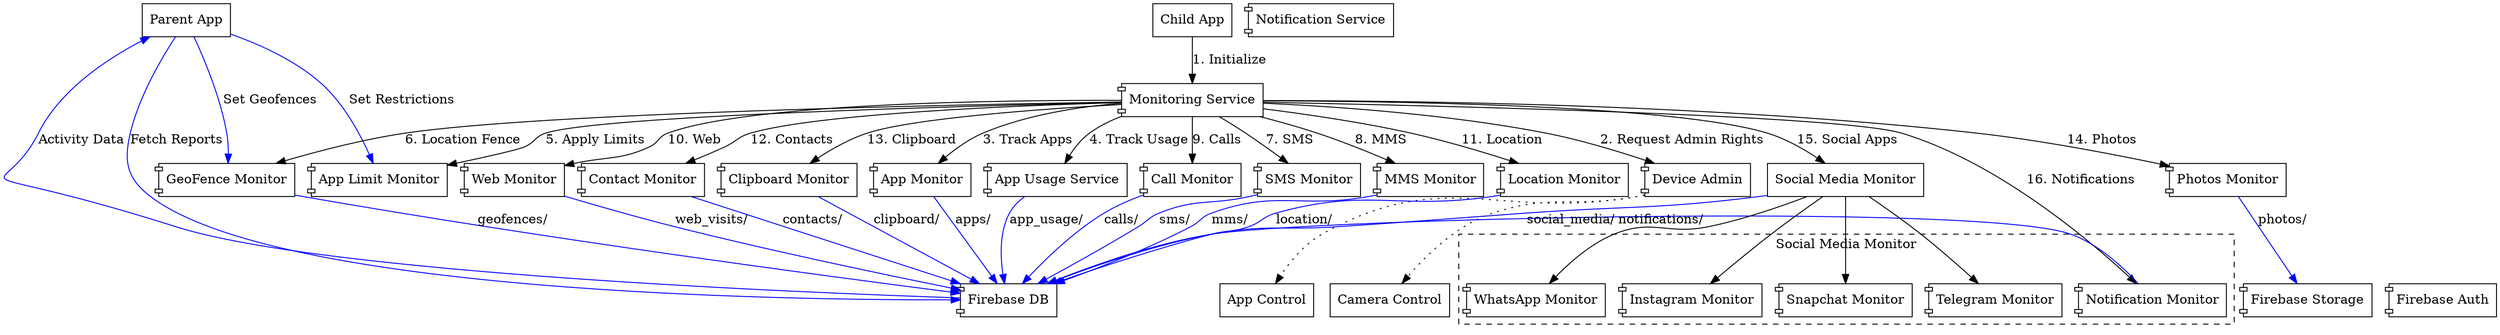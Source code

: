 digraph ChildMonitoringSequence {
    rankdir=TB;
    node [shape=box];
    
    // Participants
    "Parent App" [shape=actor];
    "Child App" [shape=actor];
    "Firebase Auth" [shape=component];
    "Firebase DB" [shape=component];
    "Firebase Storage" [shape=component];
    "Monitoring Service" [shape=component];
    "Device Admin" [shape=component];
    "Notification Service" [shape=component];
    
    // Core Monitors
    "App Monitor" [shape=component];
    "App Usage Service" [shape=component];
    "App Limit Monitor" [shape=component];
    "SMS Monitor" [shape=component];
    "MMS Monitor" [shape=component];
    "Call Monitor" [shape=component];
    "Web Monitor" [shape=component];
    "Location Monitor" [shape=component];
    "Contact Monitor" [shape=component];
    "Clipboard Monitor" [shape=component];
    "Photos Monitor" [shape=component];
    "GeoFence Monitor" [shape=component];
    
    // Social Media Monitors
    subgraph cluster_social {
        label = "Social Media Monitor";
        style = dashed;
        "WhatsApp Monitor" [shape=component];
        "Instagram Monitor" [shape=component];
        "Snapchat Monitor" [shape=component];
        "Telegram Monitor" [shape=component];
        "Notification Monitor" [shape=component];
    }
    
    // Service Initialization
    "Child App" -> "Monitoring Service" [label="1. Initialize"];
    "Monitoring Service" -> "Device Admin" [label="2. Request Admin Rights"];
    
    // Permission Flows
    "Device Admin" -> "Camera Control" [style=dotted];
    "Device Admin" -> "App Control" [style=dotted];
    
    // Core Monitoring Flows
    "Monitoring Service" -> "App Monitor" [label="3. Track Apps"];
    "Monitoring Service" -> "App Usage Service" [label="4. Track Usage"];
    "Monitoring Service" -> "App Limit Monitor" [label="5. Apply Limits"];
    "Monitoring Service" -> "GeoFence Monitor" [label="6. Location Fence"];
    
    // Content Monitoring
    "Monitoring Service" -> "SMS Monitor" [label="7. SMS"];
    "Monitoring Service" -> "MMS Monitor" [label="8. MMS"];
    "Monitoring Service" -> "Call Monitor" [label="9. Calls"];
    "Monitoring Service" -> "Web Monitor" [label="10. Web"];
    "Monitoring Service" -> "Location Monitor" [label="11. Location"];
    "Monitoring Service" -> "Contact Monitor" [label="12. Contacts"];
    "Monitoring Service" -> "Clipboard Monitor" [label="13. Clipboard"];
    "Monitoring Service" -> "Photos Monitor" [label="14. Photos"];
    
    // Social Media & Notifications
    "Monitoring Service" -> "Social Media Monitor" [label="15. Social Apps"];
    "Social Media Monitor" -> "WhatsApp Monitor";
    "Social Media Monitor" -> "Instagram Monitor";
    "Social Media Monitor" -> "Snapchat Monitor";
    "Social Media Monitor" -> "Telegram Monitor";
    "Monitoring Service" -> "Notification Monitor" [label="16. Notifications"];
    
    // Data Storage
    edge [color=blue];
    {rank=same; "Firebase Auth"; "Firebase DB"; "Firebase Storage"}
    node [shape=cylinder];
    
    // Storage Paths
    "App Monitor" -> "Firebase DB" [label="apps/"];
    "App Usage Service" -> "Firebase DB" [label="app_usage/"];
    "SMS Monitor" -> "Firebase DB" [label="sms/"];
    "MMS Monitor" -> "Firebase DB" [label="mms/"];
    "Call Monitor" -> "Firebase DB" [label="calls/"];
    "Web Monitor" -> "Firebase DB" [label="web_visits/"];
    "Location Monitor" -> "Firebase DB" [label="location/"];
    "Contact Monitor" -> "Firebase DB" [label="contacts/"];
    "Clipboard Monitor" -> "Firebase DB" [label="clipboard/"];
    "Photos Monitor" -> "Firebase Storage" [label="photos/"];
    "Social Media Monitor" -> "Firebase DB" [label="social_media/"];
    "GeoFence Monitor" -> "Firebase DB" [label="geofences/"];
    "Notification Monitor" -> "Firebase DB" [label="notifications/"];
    
    // Parent Control Flow
    "Parent App" -> "Firebase DB" [label="Fetch Reports"];
    "Firebase DB" -> "Parent App" [label="Activity Data"];
    "Parent App" -> "App Limit Monitor" [label="Set Restrictions"];
    "Parent App" -> "GeoFence Monitor" [label="Set Geofences"];
    
    // Layout
    {rank=same; "Parent App"; "Child App"}
    {rank=same; "App Monitor"; "App Usage Service"; "App Limit Monitor"}
    {rank=same; "SMS Monitor"; "MMS Monitor"; "Call Monitor"}
    {rank=same; "Web Monitor"; "Location Monitor"; "GeoFence Monitor"}
    {rank=same; "Contact Monitor"; "Clipboard Monitor"; "Photos Monitor"}
}
